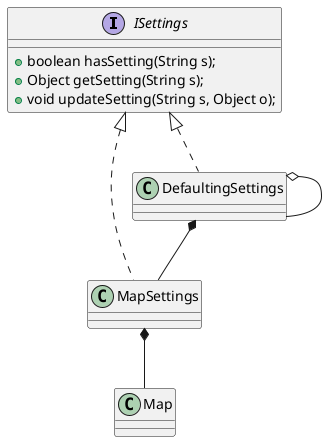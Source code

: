 @startuml

interface ISettings {
    + boolean hasSetting(String s);
	+ Object getSetting(String s);
	+ void updateSetting(String s, Object o);
}

class MapSettings implements ISettings

class DefaultingSettings implements ISettings

DefaultingSettings *-- MapSettings
DefaultingSettings o-- DefaultingSettings
MapSettings *-- Map

@enduml